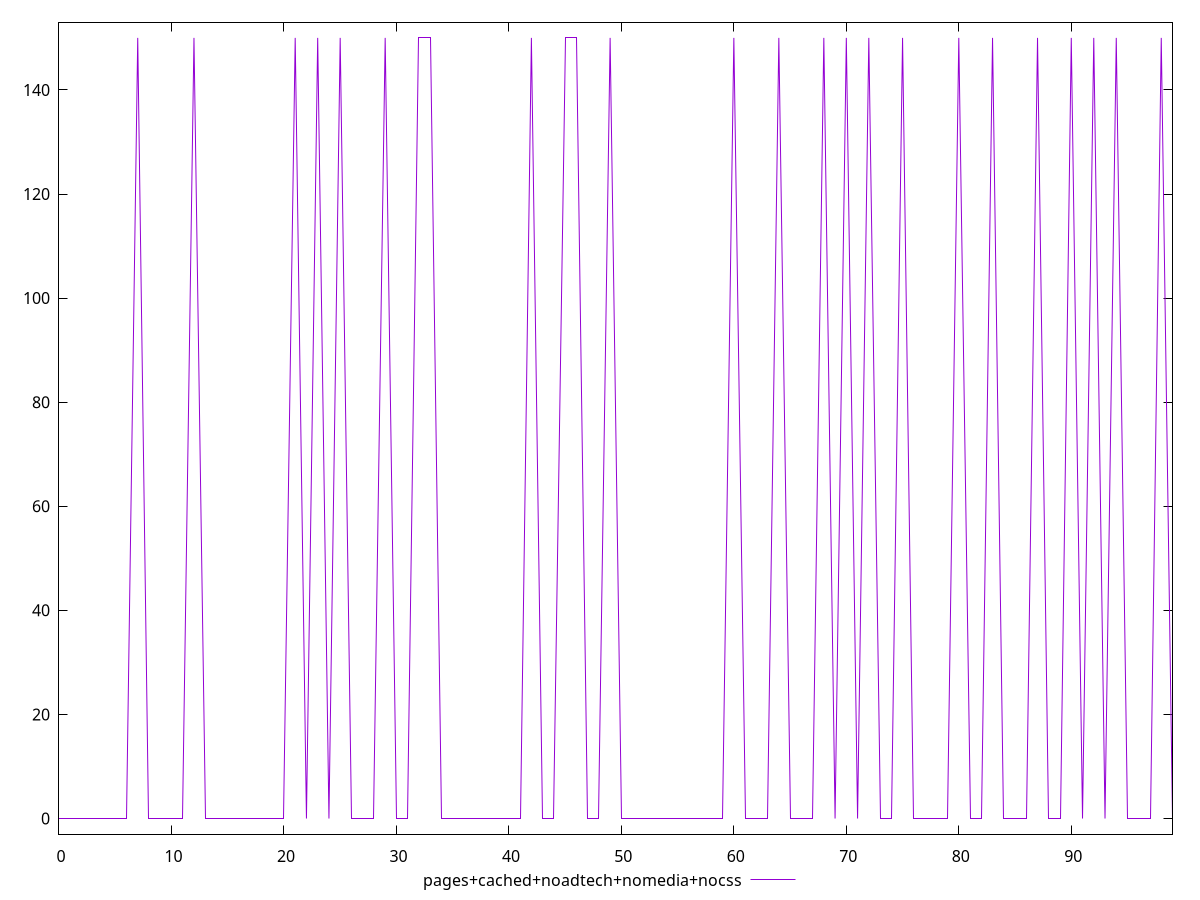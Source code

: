 reset

$pagesCachedNoadtechNomediaNocss <<EOF
0 0
1 0
2 0
3 0
4 0
5 0
6 0
7 150
8 0
9 0
10 0
11 0
12 150
13 0
14 0
15 0
16 0
17 0
18 0
19 0
20 0
21 150
22 0
23 150
24 0
25 150
26 0
27 0
28 0
29 150
30 0
31 0
32 150
33 150
34 0
35 0
36 0
37 0
38 0
39 0
40 0
41 0
42 150
43 0
44 0
45 150
46 150
47 0
48 0
49 150
50 0
51 0
52 0
53 0
54 0
55 0
56 0
57 0
58 0
59 0
60 150
61 0
62 0
63 0
64 150
65 0
66 0
67 0
68 150
69 0
70 150
71 0
72 150
73 0
74 0
75 150
76 0
77 0
78 0
79 0
80 150
81 0
82 0
83 150
84 0
85 0
86 0
87 150
88 0
89 0
90 150
91 0
92 150
93 0
94 150
95 0
96 0
97 0
98 150
99 0
EOF

set key outside below
set xrange [0:99]
set yrange [-3:153]
set trange [-3:153]
set terminal svg size 640, 500 enhanced background rgb 'white'
set output "report_00021_2021-02-20T09:16:39.615Z/uses-webp-images/comparison/line/4_vs_5.svg"

plot $pagesCachedNoadtechNomediaNocss title "pages+cached+noadtech+nomedia+nocss" with line

reset
